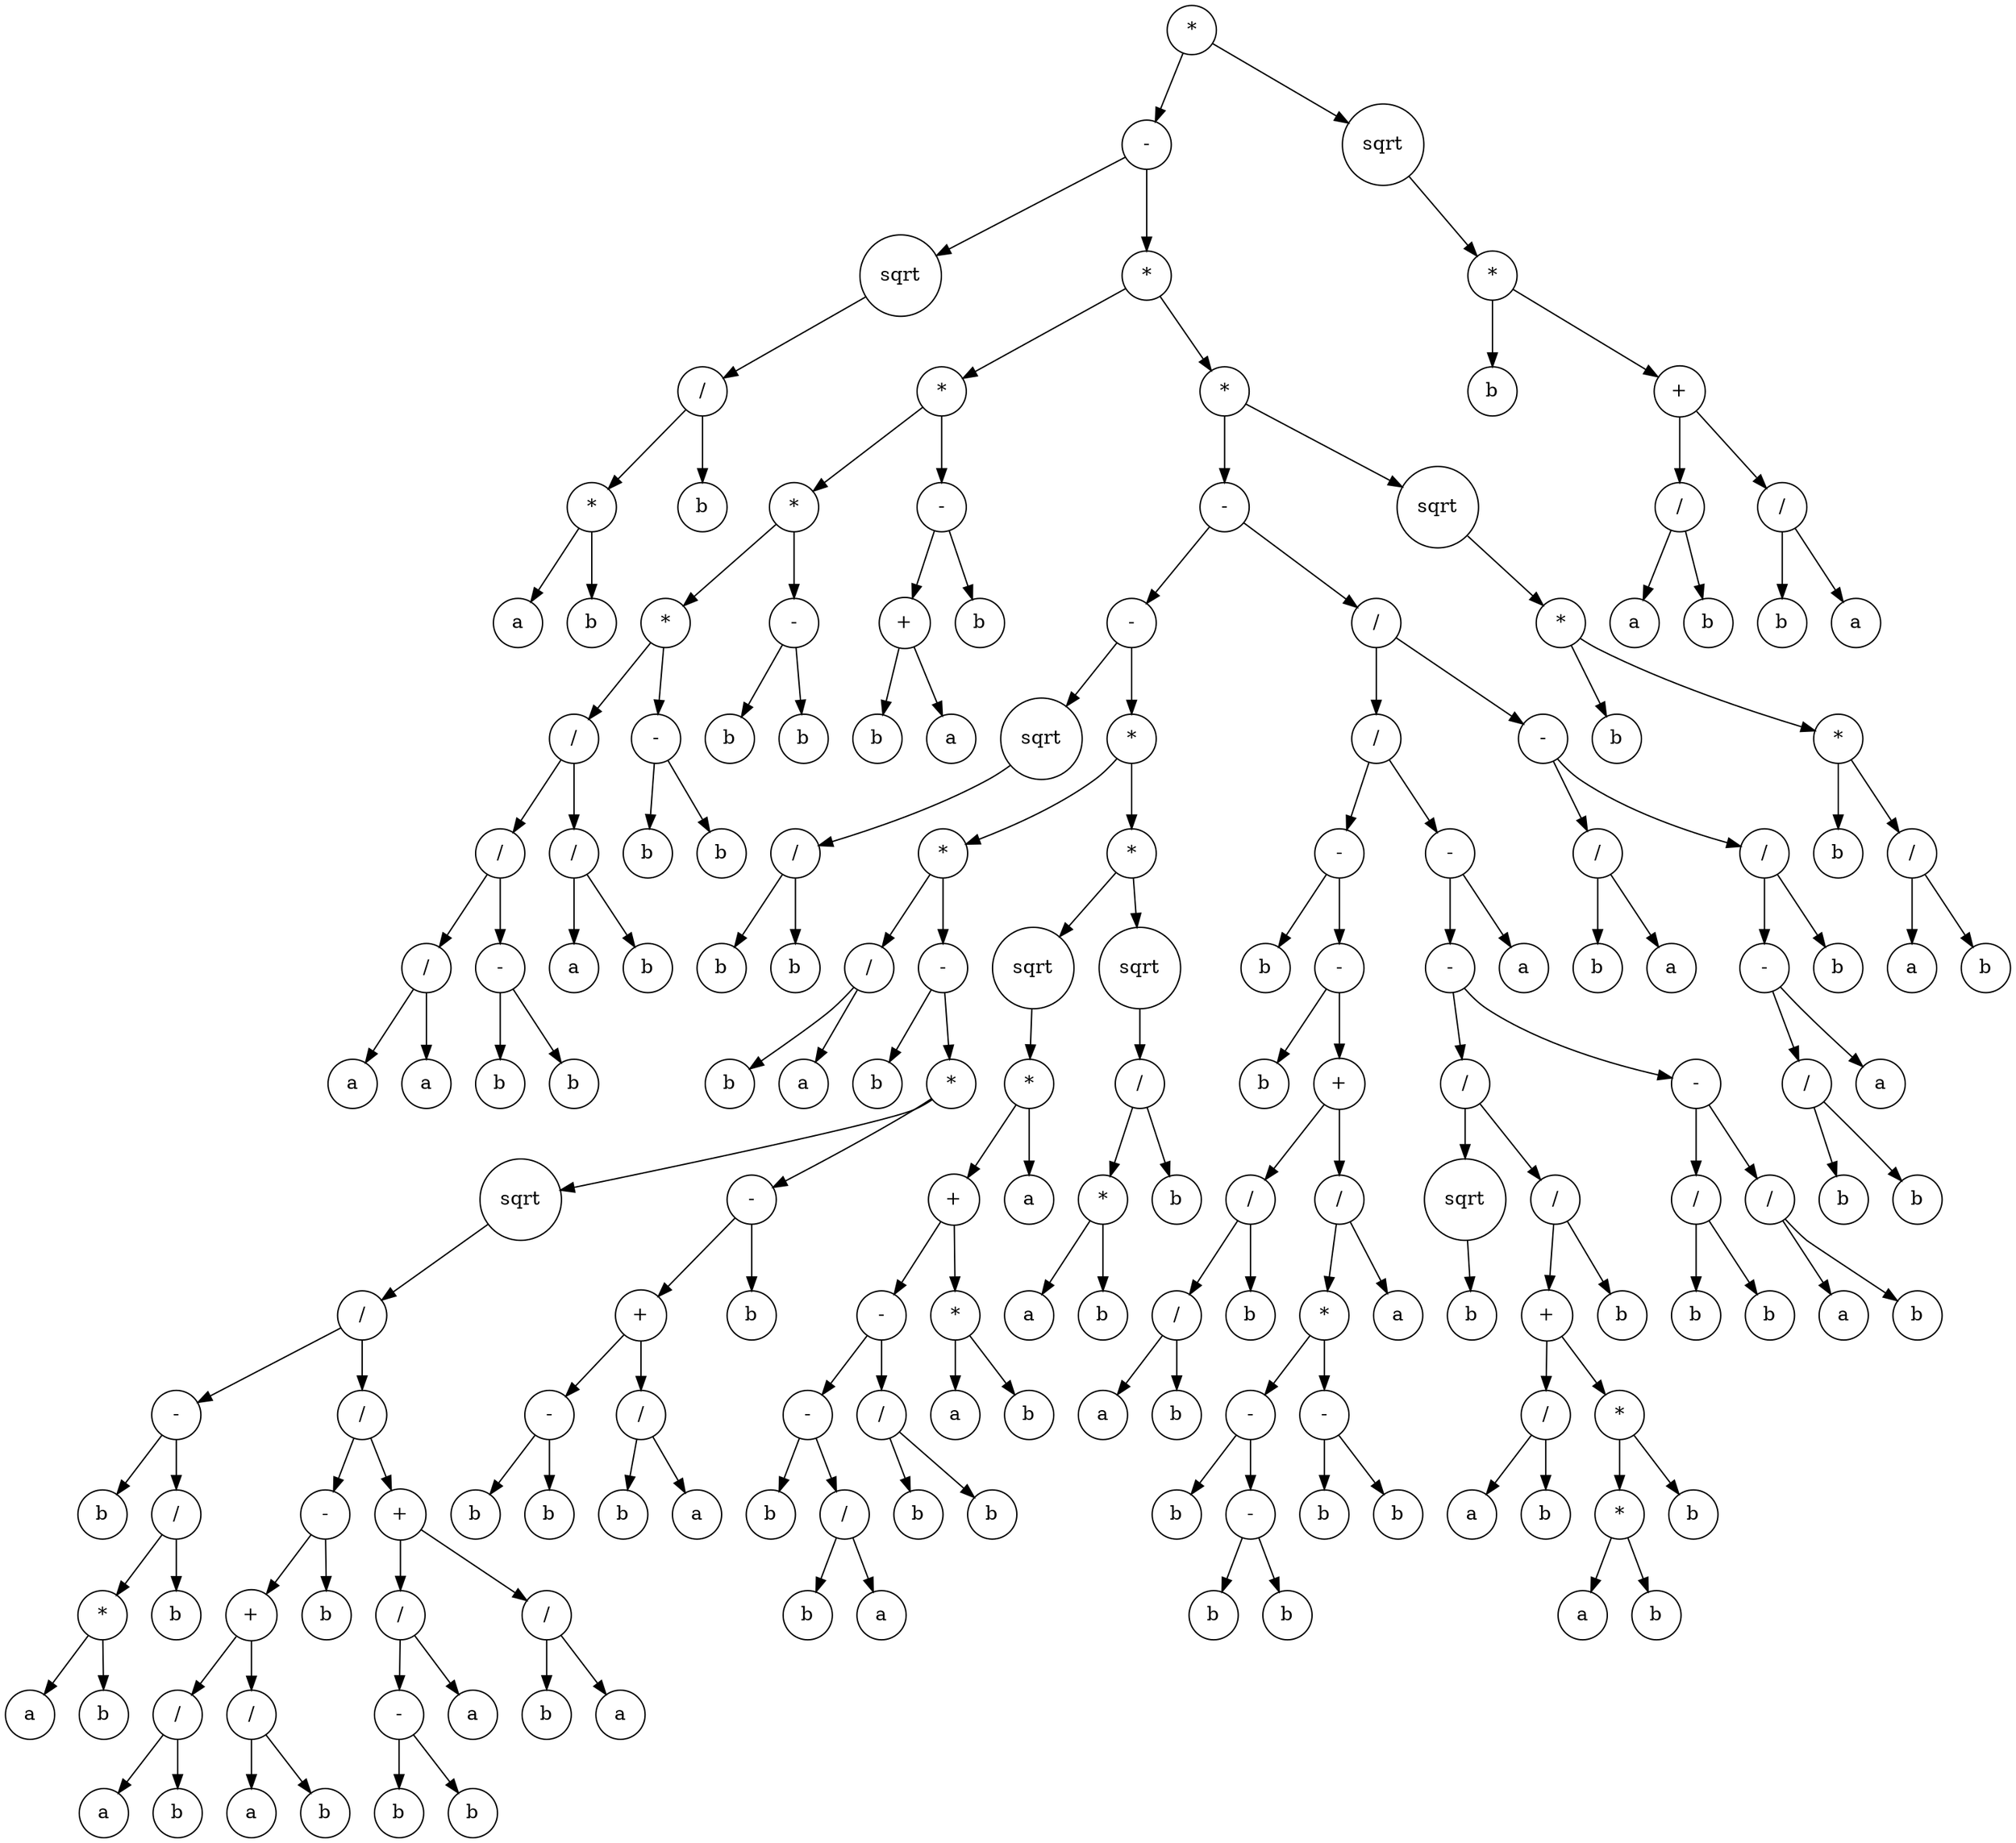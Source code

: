digraph g {
graph [ordering=out];
node [shape=circle];
n[label = "*"];
n0[label = "-"];
n00[label = "sqrt"];
n000[label = "/"];
n0000[label = "*"];
n00000[label = "a"];
n0000 -> n00000;
n00001[label = "b"];
n0000 -> n00001;
n000 -> n0000;
n0001[label = "b"];
n000 -> n0001;
n00 -> n000;
n0 -> n00;
n01[label = "*"];
n010[label = "*"];
n0100[label = "*"];
n01000[label = "*"];
n010000[label = "/"];
n0100000[label = "/"];
n01000000[label = "/"];
n010000000[label = "a"];
n01000000 -> n010000000;
n010000001[label = "a"];
n01000000 -> n010000001;
n0100000 -> n01000000;
n01000001[label = "-"];
n010000010[label = "b"];
n01000001 -> n010000010;
n010000011[label = "b"];
n01000001 -> n010000011;
n0100000 -> n01000001;
n010000 -> n0100000;
n0100001[label = "/"];
n01000010[label = "a"];
n0100001 -> n01000010;
n01000011[label = "b"];
n0100001 -> n01000011;
n010000 -> n0100001;
n01000 -> n010000;
n010001[label = "-"];
n0100010[label = "b"];
n010001 -> n0100010;
n0100011[label = "b"];
n010001 -> n0100011;
n01000 -> n010001;
n0100 -> n01000;
n01001[label = "-"];
n010010[label = "b"];
n01001 -> n010010;
n010011[label = "b"];
n01001 -> n010011;
n0100 -> n01001;
n010 -> n0100;
n0101[label = "-"];
n01010[label = "+"];
n010100[label = "b"];
n01010 -> n010100;
n010101[label = "a"];
n01010 -> n010101;
n0101 -> n01010;
n01011[label = "b"];
n0101 -> n01011;
n010 -> n0101;
n01 -> n010;
n011[label = "*"];
n0110[label = "-"];
n01100[label = "-"];
n011000[label = "sqrt"];
n0110000[label = "/"];
n01100000[label = "b"];
n0110000 -> n01100000;
n01100001[label = "b"];
n0110000 -> n01100001;
n011000 -> n0110000;
n01100 -> n011000;
n011001[label = "*"];
n0110010[label = "*"];
n01100100[label = "/"];
n011001000[label = "b"];
n01100100 -> n011001000;
n011001001[label = "a"];
n01100100 -> n011001001;
n0110010 -> n01100100;
n01100101[label = "-"];
n011001010[label = "b"];
n01100101 -> n011001010;
n011001011[label = "*"];
n0110010110[label = "sqrt"];
n01100101100[label = "/"];
n011001011000[label = "-"];
n0110010110000[label = "b"];
n011001011000 -> n0110010110000;
n0110010110001[label = "/"];
n01100101100010[label = "*"];
n011001011000100[label = "a"];
n01100101100010 -> n011001011000100;
n011001011000101[label = "b"];
n01100101100010 -> n011001011000101;
n0110010110001 -> n01100101100010;
n01100101100011[label = "b"];
n0110010110001 -> n01100101100011;
n011001011000 -> n0110010110001;
n01100101100 -> n011001011000;
n011001011001[label = "/"];
n0110010110010[label = "-"];
n01100101100100[label = "+"];
n011001011001000[label = "/"];
n0110010110010000[label = "a"];
n011001011001000 -> n0110010110010000;
n0110010110010001[label = "b"];
n011001011001000 -> n0110010110010001;
n01100101100100 -> n011001011001000;
n011001011001001[label = "/"];
n0110010110010010[label = "a"];
n011001011001001 -> n0110010110010010;
n0110010110010011[label = "b"];
n011001011001001 -> n0110010110010011;
n01100101100100 -> n011001011001001;
n0110010110010 -> n01100101100100;
n01100101100101[label = "b"];
n0110010110010 -> n01100101100101;
n011001011001 -> n0110010110010;
n0110010110011[label = "+"];
n01100101100110[label = "/"];
n011001011001100[label = "-"];
n0110010110011000[label = "b"];
n011001011001100 -> n0110010110011000;
n0110010110011001[label = "b"];
n011001011001100 -> n0110010110011001;
n01100101100110 -> n011001011001100;
n011001011001101[label = "a"];
n01100101100110 -> n011001011001101;
n0110010110011 -> n01100101100110;
n01100101100111[label = "/"];
n011001011001110[label = "b"];
n01100101100111 -> n011001011001110;
n011001011001111[label = "a"];
n01100101100111 -> n011001011001111;
n0110010110011 -> n01100101100111;
n011001011001 -> n0110010110011;
n01100101100 -> n011001011001;
n0110010110 -> n01100101100;
n011001011 -> n0110010110;
n0110010111[label = "-"];
n01100101110[label = "+"];
n011001011100[label = "-"];
n0110010111000[label = "b"];
n011001011100 -> n0110010111000;
n0110010111001[label = "b"];
n011001011100 -> n0110010111001;
n01100101110 -> n011001011100;
n011001011101[label = "/"];
n0110010111010[label = "b"];
n011001011101 -> n0110010111010;
n0110010111011[label = "a"];
n011001011101 -> n0110010111011;
n01100101110 -> n011001011101;
n0110010111 -> n01100101110;
n01100101111[label = "b"];
n0110010111 -> n01100101111;
n011001011 -> n0110010111;
n01100101 -> n011001011;
n0110010 -> n01100101;
n011001 -> n0110010;
n0110011[label = "*"];
n01100110[label = "sqrt"];
n011001100[label = "*"];
n0110011000[label = "+"];
n01100110000[label = "-"];
n011001100000[label = "-"];
n0110011000000[label = "b"];
n011001100000 -> n0110011000000;
n0110011000001[label = "/"];
n01100110000010[label = "b"];
n0110011000001 -> n01100110000010;
n01100110000011[label = "a"];
n0110011000001 -> n01100110000011;
n011001100000 -> n0110011000001;
n01100110000 -> n011001100000;
n011001100001[label = "/"];
n0110011000010[label = "b"];
n011001100001 -> n0110011000010;
n0110011000011[label = "b"];
n011001100001 -> n0110011000011;
n01100110000 -> n011001100001;
n0110011000 -> n01100110000;
n01100110001[label = "*"];
n011001100010[label = "a"];
n01100110001 -> n011001100010;
n011001100011[label = "b"];
n01100110001 -> n011001100011;
n0110011000 -> n01100110001;
n011001100 -> n0110011000;
n0110011001[label = "a"];
n011001100 -> n0110011001;
n01100110 -> n011001100;
n0110011 -> n01100110;
n01100111[label = "sqrt"];
n011001110[label = "/"];
n0110011100[label = "*"];
n01100111000[label = "a"];
n0110011100 -> n01100111000;
n01100111001[label = "b"];
n0110011100 -> n01100111001;
n011001110 -> n0110011100;
n0110011101[label = "b"];
n011001110 -> n0110011101;
n01100111 -> n011001110;
n0110011 -> n01100111;
n011001 -> n0110011;
n01100 -> n011001;
n0110 -> n01100;
n01101[label = "/"];
n011010[label = "/"];
n0110100[label = "-"];
n01101000[label = "b"];
n0110100 -> n01101000;
n01101001[label = "-"];
n011010010[label = "b"];
n01101001 -> n011010010;
n011010011[label = "+"];
n0110100110[label = "/"];
n01101001100[label = "/"];
n011010011000[label = "a"];
n01101001100 -> n011010011000;
n011010011001[label = "b"];
n01101001100 -> n011010011001;
n0110100110 -> n01101001100;
n01101001101[label = "b"];
n0110100110 -> n01101001101;
n011010011 -> n0110100110;
n0110100111[label = "/"];
n01101001110[label = "*"];
n011010011100[label = "-"];
n0110100111000[label = "b"];
n011010011100 -> n0110100111000;
n0110100111001[label = "-"];
n01101001110010[label = "b"];
n0110100111001 -> n01101001110010;
n01101001110011[label = "b"];
n0110100111001 -> n01101001110011;
n011010011100 -> n0110100111001;
n01101001110 -> n011010011100;
n011010011101[label = "-"];
n0110100111010[label = "b"];
n011010011101 -> n0110100111010;
n0110100111011[label = "b"];
n011010011101 -> n0110100111011;
n01101001110 -> n011010011101;
n0110100111 -> n01101001110;
n01101001111[label = "a"];
n0110100111 -> n01101001111;
n011010011 -> n0110100111;
n01101001 -> n011010011;
n0110100 -> n01101001;
n011010 -> n0110100;
n0110101[label = "-"];
n01101010[label = "-"];
n011010100[label = "/"];
n0110101000[label = "sqrt"];
n01101010000[label = "b"];
n0110101000 -> n01101010000;
n011010100 -> n0110101000;
n0110101001[label = "/"];
n01101010010[label = "+"];
n011010100100[label = "/"];
n0110101001000[label = "a"];
n011010100100 -> n0110101001000;
n0110101001001[label = "b"];
n011010100100 -> n0110101001001;
n01101010010 -> n011010100100;
n011010100101[label = "*"];
n0110101001010[label = "*"];
n01101010010100[label = "a"];
n0110101001010 -> n01101010010100;
n01101010010101[label = "b"];
n0110101001010 -> n01101010010101;
n011010100101 -> n0110101001010;
n0110101001011[label = "b"];
n011010100101 -> n0110101001011;
n01101010010 -> n011010100101;
n0110101001 -> n01101010010;
n01101010011[label = "b"];
n0110101001 -> n01101010011;
n011010100 -> n0110101001;
n01101010 -> n011010100;
n011010101[label = "-"];
n0110101010[label = "/"];
n01101010100[label = "b"];
n0110101010 -> n01101010100;
n01101010101[label = "b"];
n0110101010 -> n01101010101;
n011010101 -> n0110101010;
n0110101011[label = "/"];
n01101010110[label = "a"];
n0110101011 -> n01101010110;
n01101010111[label = "b"];
n0110101011 -> n01101010111;
n011010101 -> n0110101011;
n01101010 -> n011010101;
n0110101 -> n01101010;
n01101011[label = "a"];
n0110101 -> n01101011;
n011010 -> n0110101;
n01101 -> n011010;
n011011[label = "-"];
n0110110[label = "/"];
n01101100[label = "b"];
n0110110 -> n01101100;
n01101101[label = "a"];
n0110110 -> n01101101;
n011011 -> n0110110;
n0110111[label = "/"];
n01101110[label = "-"];
n011011100[label = "/"];
n0110111000[label = "b"];
n011011100 -> n0110111000;
n0110111001[label = "b"];
n011011100 -> n0110111001;
n01101110 -> n011011100;
n011011101[label = "a"];
n01101110 -> n011011101;
n0110111 -> n01101110;
n01101111[label = "b"];
n0110111 -> n01101111;
n011011 -> n0110111;
n01101 -> n011011;
n0110 -> n01101;
n011 -> n0110;
n0111[label = "sqrt"];
n01110[label = "*"];
n011100[label = "b"];
n01110 -> n011100;
n011101[label = "*"];
n0111010[label = "b"];
n011101 -> n0111010;
n0111011[label = "/"];
n01110110[label = "a"];
n0111011 -> n01110110;
n01110111[label = "b"];
n0111011 -> n01110111;
n011101 -> n0111011;
n01110 -> n011101;
n0111 -> n01110;
n011 -> n0111;
n01 -> n011;
n0 -> n01;
n -> n0;
n1[label = "sqrt"];
n10[label = "*"];
n100[label = "b"];
n10 -> n100;
n101[label = "+"];
n1010[label = "/"];
n10100[label = "a"];
n1010 -> n10100;
n10101[label = "b"];
n1010 -> n10101;
n101 -> n1010;
n1011[label = "/"];
n10110[label = "b"];
n1011 -> n10110;
n10111[label = "a"];
n1011 -> n10111;
n101 -> n1011;
n10 -> n101;
n1 -> n10;
n -> n1;
}
